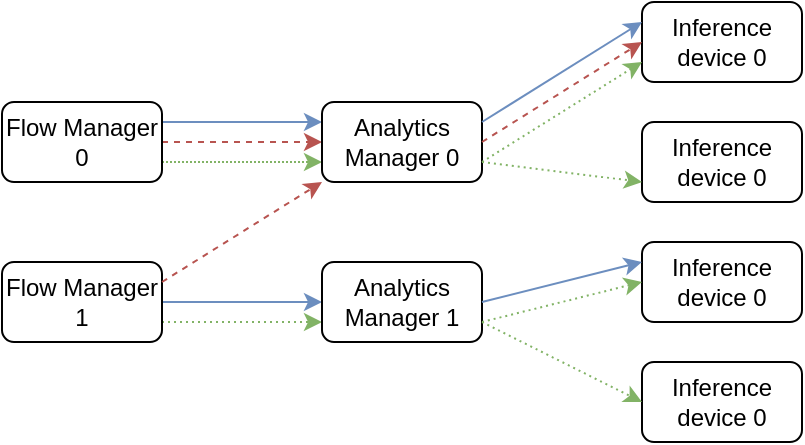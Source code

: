 <mxfile version="24.2.5" type="github">
  <diagram name="第 1 页" id="Lc7nl873TsWlCIYj9Dnp">
    <mxGraphModel dx="1221" dy="725" grid="1" gridSize="10" guides="1" tooltips="1" connect="1" arrows="1" fold="1" page="1" pageScale="1" pageWidth="827" pageHeight="1169" math="0" shadow="0">
      <root>
        <mxCell id="0" />
        <mxCell id="1" parent="0" />
        <mxCell id="blYmZ0BpVvnCuOFTpjde-18" style="edgeStyle=orthogonalEdgeStyle;rounded=0;orthogonalLoop=1;jettySize=auto;html=1;entryX=0;entryY=0.5;entryDx=0;entryDy=0;fillColor=#f8cecc;strokeColor=#b85450;dashed=1;" edge="1" parent="1" source="blYmZ0BpVvnCuOFTpjde-1" target="blYmZ0BpVvnCuOFTpjde-12">
          <mxGeometry relative="1" as="geometry" />
        </mxCell>
        <mxCell id="blYmZ0BpVvnCuOFTpjde-25" style="edgeStyle=orthogonalEdgeStyle;rounded=0;orthogonalLoop=1;jettySize=auto;html=1;exitX=1;exitY=0.25;exitDx=0;exitDy=0;entryX=0;entryY=0.25;entryDx=0;entryDy=0;fillColor=#dae8fc;strokeColor=#6c8ebf;" edge="1" parent="1" source="blYmZ0BpVvnCuOFTpjde-1" target="blYmZ0BpVvnCuOFTpjde-12">
          <mxGeometry relative="1" as="geometry" />
        </mxCell>
        <mxCell id="blYmZ0BpVvnCuOFTpjde-28" style="edgeStyle=orthogonalEdgeStyle;rounded=0;orthogonalLoop=1;jettySize=auto;html=1;exitX=1;exitY=0.75;exitDx=0;exitDy=0;entryX=0;entryY=0.75;entryDx=0;entryDy=0;fillColor=#d5e8d4;strokeColor=#82b366;dashed=1;dashPattern=1 1;" edge="1" parent="1" source="blYmZ0BpVvnCuOFTpjde-1" target="blYmZ0BpVvnCuOFTpjde-12">
          <mxGeometry relative="1" as="geometry" />
        </mxCell>
        <mxCell id="blYmZ0BpVvnCuOFTpjde-1" value="Flow Manager 0" style="rounded=1;whiteSpace=wrap;html=1;" vertex="1" parent="1">
          <mxGeometry x="80" y="250" width="80" height="40" as="geometry" />
        </mxCell>
        <mxCell id="blYmZ0BpVvnCuOFTpjde-19" style="edgeStyle=orthogonalEdgeStyle;rounded=0;orthogonalLoop=1;jettySize=auto;html=1;exitX=1;exitY=0.5;exitDx=0;exitDy=0;entryX=0;entryY=0.5;entryDx=0;entryDy=0;fillColor=#dae8fc;strokeColor=#6c8ebf;" edge="1" parent="1" source="blYmZ0BpVvnCuOFTpjde-2" target="blYmZ0BpVvnCuOFTpjde-13">
          <mxGeometry relative="1" as="geometry" />
        </mxCell>
        <mxCell id="blYmZ0BpVvnCuOFTpjde-29" style="edgeStyle=orthogonalEdgeStyle;rounded=0;orthogonalLoop=1;jettySize=auto;html=1;exitX=1;exitY=0.75;exitDx=0;exitDy=0;entryX=0;entryY=0.75;entryDx=0;entryDy=0;fillColor=#d5e8d4;strokeColor=#82b366;dashed=1;dashPattern=1 2;" edge="1" parent="1" source="blYmZ0BpVvnCuOFTpjde-2" target="blYmZ0BpVvnCuOFTpjde-13">
          <mxGeometry relative="1" as="geometry" />
        </mxCell>
        <mxCell id="blYmZ0BpVvnCuOFTpjde-2" value="Flow Manager 1" style="rounded=1;whiteSpace=wrap;html=1;" vertex="1" parent="1">
          <mxGeometry x="80" y="330" width="80" height="40" as="geometry" />
        </mxCell>
        <mxCell id="blYmZ0BpVvnCuOFTpjde-12" value="Analytics Manager 0&lt;span style=&quot;color: rgba(0, 0, 0, 0); font-family: monospace; font-size: 0px; text-align: start; text-wrap: nowrap;&quot;&gt;%3CmxGraphModel%3E%3Croot%3E%3CmxCell%20id%3D%220%22%2F%3E%3CmxCell%20id%3D%221%22%20parent%3D%220%22%2F%3E%3CmxCell%20id%3D%222%22%20value%3D%22Flow%20Manager%200%22%20style%3D%22rounded%3D1%3BwhiteSpace%3Dwrap%3Bhtml%3D1%3B%22%20vertex%3D%221%22%20parent%3D%221%22%3E%3CmxGeometry%20x%3D%22160%22%20y%3D%22520%22%20width%3D%2280%22%20height%3D%2240%22%20as%3D%22geometry%22%2F%3E%3C%2FmxCell%3E%3C%2Froot%3E%3C%2FmxGraphModel%3E&lt;/span&gt;" style="rounded=1;whiteSpace=wrap;html=1;" vertex="1" parent="1">
          <mxGeometry x="240" y="250" width="80" height="40" as="geometry" />
        </mxCell>
        <mxCell id="blYmZ0BpVvnCuOFTpjde-13" value="Analytics Manager 1&lt;span style=&quot;color: rgba(0, 0, 0, 0); font-family: monospace; font-size: 0px; text-align: start; text-wrap: nowrap;&quot;&gt;%3CmxGraphModel%3E%3Croot%3E%3CmxCell%20id%3D%220%22%2F%3E%3CmxCell%20id%3D%221%22%20parent%3D%220%22%2F%3E%3CmxCell%20id%3D%222%22%20value%3D%22Flow%20Manager%200%22%20style%3D%22rounded%3D1%3BwhiteSpace%3Dwrap%3Bhtml%3D1%3B%22%20vertex%3D%221%22%20parent%3D%221%22%3E%3CmxGeometry%20x%3D%22160%22%20y%3D%22520%22%20width%3D%2280%22%20height%3D%2240%22%20as%3D%22geometry%22%2F%3E%3C%2FmxCell%3E%3C%2Froot%3E%3C%2FmxGraphModel%3E&lt;/span&gt;" style="rounded=1;whiteSpace=wrap;html=1;" vertex="1" parent="1">
          <mxGeometry x="240" y="330" width="80" height="40" as="geometry" />
        </mxCell>
        <mxCell id="blYmZ0BpVvnCuOFTpjde-14" value="Inference device 0" style="rounded=1;whiteSpace=wrap;html=1;" vertex="1" parent="1">
          <mxGeometry x="400" y="200" width="80" height="40" as="geometry" />
        </mxCell>
        <mxCell id="blYmZ0BpVvnCuOFTpjde-15" value="Inference device 0" style="rounded=1;whiteSpace=wrap;html=1;" vertex="1" parent="1">
          <mxGeometry x="400" y="260" width="80" height="40" as="geometry" />
        </mxCell>
        <mxCell id="blYmZ0BpVvnCuOFTpjde-16" value="Inference device 0" style="rounded=1;whiteSpace=wrap;html=1;" vertex="1" parent="1">
          <mxGeometry x="400" y="320" width="80" height="40" as="geometry" />
        </mxCell>
        <mxCell id="blYmZ0BpVvnCuOFTpjde-17" value="Inference device 0" style="rounded=1;whiteSpace=wrap;html=1;" vertex="1" parent="1">
          <mxGeometry x="400" y="380" width="80" height="40" as="geometry" />
        </mxCell>
        <mxCell id="blYmZ0BpVvnCuOFTpjde-21" value="" style="endArrow=classic;html=1;rounded=0;entryX=0;entryY=0.25;entryDx=0;entryDy=0;fillColor=#dae8fc;strokeColor=#6c8ebf;" edge="1" parent="1" target="blYmZ0BpVvnCuOFTpjde-14">
          <mxGeometry width="50" height="50" relative="1" as="geometry">
            <mxPoint x="320" y="260" as="sourcePoint" />
            <mxPoint x="360" y="250" as="targetPoint" />
          </mxGeometry>
        </mxCell>
        <mxCell id="blYmZ0BpVvnCuOFTpjde-22" value="" style="endArrow=classic;html=1;rounded=0;entryX=0;entryY=0.5;entryDx=0;entryDy=0;exitX=1;exitY=0.5;exitDx=0;exitDy=0;dashed=1;fillColor=#f8cecc;strokeColor=#b85450;" edge="1" parent="1" source="blYmZ0BpVvnCuOFTpjde-12" target="blYmZ0BpVvnCuOFTpjde-14">
          <mxGeometry width="50" height="50" relative="1" as="geometry">
            <mxPoint x="330" y="280" as="sourcePoint" />
            <mxPoint x="410" y="230" as="targetPoint" />
          </mxGeometry>
        </mxCell>
        <mxCell id="blYmZ0BpVvnCuOFTpjde-23" value="" style="endArrow=classic;html=1;rounded=0;entryX=0;entryY=0.75;entryDx=0;entryDy=0;exitX=1;exitY=0.75;exitDx=0;exitDy=0;fillColor=#d5e8d4;strokeColor=#82b366;dashed=1;dashPattern=1 2;" edge="1" parent="1" source="blYmZ0BpVvnCuOFTpjde-12" target="blYmZ0BpVvnCuOFTpjde-15">
          <mxGeometry width="50" height="50" relative="1" as="geometry">
            <mxPoint x="340" y="290" as="sourcePoint" />
            <mxPoint x="420" y="240" as="targetPoint" />
          </mxGeometry>
        </mxCell>
        <mxCell id="blYmZ0BpVvnCuOFTpjde-24" value="" style="endArrow=classic;html=1;rounded=0;entryX=0;entryY=0.25;entryDx=0;entryDy=0;exitX=1;exitY=0.5;exitDx=0;exitDy=0;fillColor=#dae8fc;strokeColor=#6c8ebf;" edge="1" parent="1" source="blYmZ0BpVvnCuOFTpjde-13" target="blYmZ0BpVvnCuOFTpjde-16">
          <mxGeometry width="50" height="50" relative="1" as="geometry">
            <mxPoint x="320" y="370" as="sourcePoint" />
            <mxPoint x="400" y="320" as="targetPoint" />
          </mxGeometry>
        </mxCell>
        <mxCell id="blYmZ0BpVvnCuOFTpjde-27" value="" style="endArrow=classic;html=1;rounded=0;entryX=0;entryY=1;entryDx=0;entryDy=0;exitX=1;exitY=0.25;exitDx=0;exitDy=0;fillColor=#f8cecc;strokeColor=#b85450;dashed=1;" edge="1" parent="1" source="blYmZ0BpVvnCuOFTpjde-2" target="blYmZ0BpVvnCuOFTpjde-12">
          <mxGeometry width="50" height="50" relative="1" as="geometry">
            <mxPoint x="350" y="300" as="sourcePoint" />
            <mxPoint x="430" y="250" as="targetPoint" />
          </mxGeometry>
        </mxCell>
        <mxCell id="blYmZ0BpVvnCuOFTpjde-30" value="" style="endArrow=classic;html=1;rounded=0;entryX=0;entryY=0.5;entryDx=0;entryDy=0;exitX=1;exitY=0.75;exitDx=0;exitDy=0;fillColor=#d5e8d4;strokeColor=#82b366;dashed=1;dashPattern=1 2;" edge="1" parent="1" source="blYmZ0BpVvnCuOFTpjde-13" target="blYmZ0BpVvnCuOFTpjde-16">
          <mxGeometry width="50" height="50" relative="1" as="geometry">
            <mxPoint x="350" y="300" as="sourcePoint" />
            <mxPoint x="430" y="250" as="targetPoint" />
          </mxGeometry>
        </mxCell>
        <mxCell id="blYmZ0BpVvnCuOFTpjde-31" value="" style="endArrow=classic;html=1;rounded=0;entryX=0;entryY=0.5;entryDx=0;entryDy=0;exitX=1;exitY=0.75;exitDx=0;exitDy=0;fillColor=#d5e8d4;strokeColor=#82b366;dashed=1;dashPattern=1 2;" edge="1" parent="1" source="blYmZ0BpVvnCuOFTpjde-13" target="blYmZ0BpVvnCuOFTpjde-17">
          <mxGeometry width="50" height="50" relative="1" as="geometry">
            <mxPoint x="350" y="300" as="sourcePoint" />
            <mxPoint x="430" y="250" as="targetPoint" />
          </mxGeometry>
        </mxCell>
        <mxCell id="blYmZ0BpVvnCuOFTpjde-53" value="" style="endArrow=classic;html=1;rounded=0;entryX=0;entryY=0.75;entryDx=0;entryDy=0;exitX=1;exitY=0.75;exitDx=0;exitDy=0;fillColor=#d5e8d4;strokeColor=#82b366;dashed=1;dashPattern=1 2;" edge="1" parent="1" source="blYmZ0BpVvnCuOFTpjde-12" target="blYmZ0BpVvnCuOFTpjde-14">
          <mxGeometry width="50" height="50" relative="1" as="geometry">
            <mxPoint x="330" y="290" as="sourcePoint" />
            <mxPoint x="410" y="300" as="targetPoint" />
          </mxGeometry>
        </mxCell>
      </root>
    </mxGraphModel>
  </diagram>
</mxfile>
